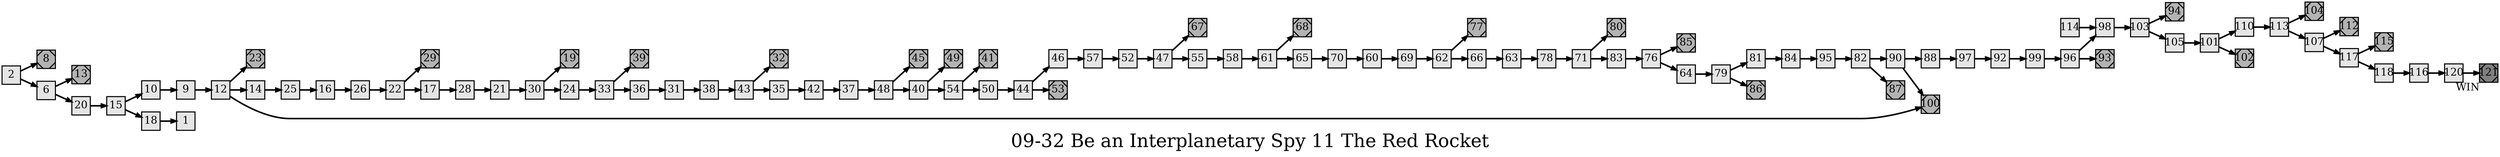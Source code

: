 digraph g{
  graph [ label="09-32 Be an Interplanetary Spy 11 The Red Rocket" rankdir=LR, ordering=out, fontsize=36, nodesep="0.35", ranksep="0.45"];
  node  [shape=rect, penwidth=2, fontsize=20, style=filled, fillcolor=grey90, margin="0,0", labelfloat=true, regular=true, fixedsize=true];
  edge  [labelfloat=true, penwidth=3, fontsize=12];
  // ---;
  // group  : Katz;
  // id     :;
  // gbid   :;
  // series :;
  // title  :;
  // author :;
  // credit:;
  // - name : Juliet Way-Henthorne;
  // role : encoder;
  // date : 2017-08-30;
  // - name : Jeremy Douglass;
  // role : editor;
  // date : 2017-10-19;
  // render:;
  // - name   : small;
  // styles : gvStyles-small.txt;
  // engine : dot;
  // comment: >;
  
  // ---;
  
  // From | To | Label;
  
  2 -> 8;
  2 -> 6;
  6 -> 13;
  6 -> 20;
  8	[ xlabel="E", shape=Msquare, fontsize=20, fillcolor=grey70, xlabel="" ];
  9 -> 12;
  10 -> 9;
  12 -> 23;
  12 -> 14;
  12 -> 100;
  13	[ xlabel="E", shape=Msquare, fontsize=20, fillcolor=grey70, xlabel="" ];
  14 -> 25;
  15 -> 10;
  15 -> 18;
  16 -> 26;
  17 -> 28;
  18 -> 1;
  19	[ xlabel="E", shape=Msquare, fontsize=20, fillcolor=grey70, xlabel="" ];
  20 -> 15;
  21 -> 30;
  22 -> 29;
  22 -> 17;
  23	[ xlabel="E", shape=Msquare, fontsize=20, fillcolor=grey70, xlabel="" ];
  24 -> 33;
  25 -> 16;
  26 -> 22;
  28 -> 21;
  29	[ xlabel="E", shape=Msquare, fontsize=20, fillcolor=grey70, xlabel="" ];
  30 -> 19;
  30 -> 24;
  31 -> 38;
  32	[ xlabel="E", shape=Msquare, fontsize=20, fillcolor=grey70, xlabel="" ];
  33 -> 39;
  33 -> 36;
  35 -> 42;
  36 -> 31;
  37 -> 48;
  38 -> 43;
  39	[ xlabel="E", shape=Msquare, fontsize=20, fillcolor=grey70, xlabel="" ];
  40 -> 49;
  40 -> 54;
  41	[ xlabel="E", shape=Msquare, fontsize=20, fillcolor=grey70, xlabel="" ];
  42 -> 37;
  43 -> 32;
  43 -> 35;
  44 -> 46;
  44 -> 53;
  45	[ xlabel="E", shape=Msquare, fontsize=20, fillcolor=grey70, xlabel="" ];
  46 -> 57;
  47 -> 67;
  47 -> 55;
  48 -> 45;
  48 -> 40;
  49	[ xlabel="E", shape=Msquare, fontsize=20, fillcolor=grey70, xlabel="" ];
  50 -> 44;
  52 -> 47;
  53	[ xlabel="E", shape=Msquare, fontsize=20, fillcolor=grey70, xlabel="" ];
  54 -> 41;
  54 -> 50;
  55 -> 58;
  57 -> 52;
  58 -> 61;
  60 -> 69;
  61 -> 68;
  61 -> 65;
  62 -> 77;
  62 -> 66;
  63 -> 78;
  64 -> 79;
  65 -> 70;
  66 -> 63;
  67	[ xlabel="E", shape=Msquare, fontsize=20, fillcolor=grey70, xlabel="" ];
  68	[ xlabel="E", shape=Msquare, fontsize=20, fillcolor=grey70, xlabel="" ];
  69 -> 62;
  70 -> 60;
  71 -> 80;
  71 -> 83;
  76 -> 85;
  76 -> 64;
  77	[ xlabel="E", shape=Msquare, fontsize=20, fillcolor=grey70, xlabel="" ];
  78 -> 71;
  79 -> 81;
  79 -> 86;
  80	[ xlabel="E", shape=Msquare, fontsize=20, fillcolor=grey70, xlabel="" ];
  81 -> 84;
  82 -> 90;
  82 -> 87;
  83 -> 76;
  84 -> 95;
  85	[ xlabel="E", shape=Msquare, fontsize=20, fillcolor=grey70, xlabel="" ];
  86	[ xlabel="E", shape=Msquare, fontsize=20, fillcolor=grey70, xlabel="" ];
  87	[ xlabel="E", shape=Msquare, fontsize=20, fillcolor=grey70, xlabel="" ];
  88 -> 97;
  90 -> 88;
  90 -> 100;
  92 -> 99;
  93	[ xlabel="E", shape=Msquare, fontsize=20, fillcolor=grey70, xlabel="" ];
  94	[ xlabel="E", shape=Msquare, fontsize=20, fillcolor=grey70, xlabel="" ];
  95 -> 82;
  96 -> 98;
  96 -> 93;
  97 -> 92;
  98 -> 103;
  99 -> 96;
  100	[ xlabel="E", shape=Msquare, fontsize=20, fillcolor=grey70, xlabel="" ];
  101 -> 110;
  101 -> 102;
  102	[ xlabel="E", shape=Msquare, fontsize=20, fillcolor=grey70, xlabel="" ];
  103 -> 94;
  103 -> 105;
  104	[ xlabel="E", shape=Msquare, fontsize=20, fillcolor=grey70, xlabel="" ];
  105 -> 101;
  107 -> 112;
  107 -> 117;
  110 -> 113;
  112	[ xlabel="E", shape=Msquare, fontsize=20, fillcolor=grey70, xlabel="" ];
  113 -> 104;
  113 -> 107;
  114 -> 98;
  115	[ xlabel="E", shape=Msquare, fontsize=20, fillcolor=grey70, xlabel="" ];
  116 -> 120;
  117 -> 115;
  117 -> 118;
  118 -> 116;
  120 -> 121;
  121	[ xlabel="WIN", shape=Msquare, fontsize=20, fillcolor=grey50 ];
}

